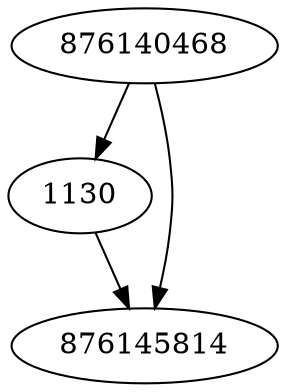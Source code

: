 strict digraph  {
1130;
876140468;
876145814;
1130 -> 876145814;
876140468 -> 876145814;
876140468 -> 1130;
}
